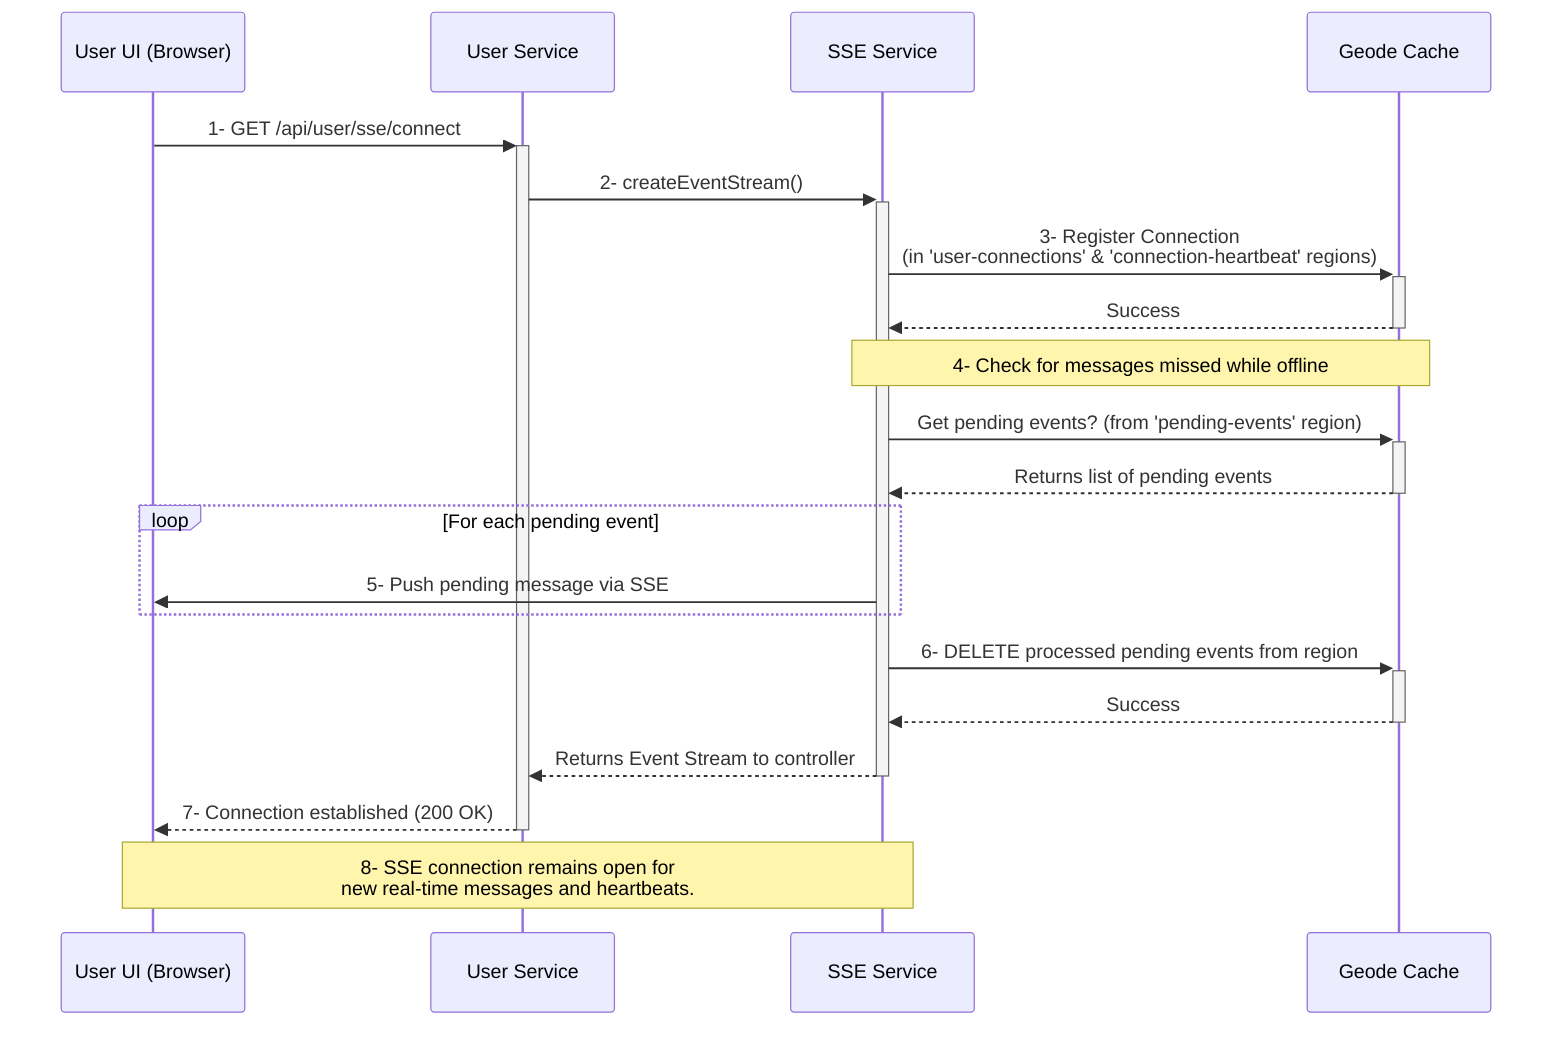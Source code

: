 sequenceDiagram
    participant UserUI as User UI (Browser)
    participant UserSvc as User Service
    participant SseSvc as SSE Service
    participant Geode as Geode Cache
    
    UserUI->>+UserSvc: 1- GET /api/user/sse/connect
    UserSvc->>+SseSvc: 2- createEventStream()
    SseSvc->>+Geode: 3- Register Connection<br/>(in 'user-connections' & 'connection-heartbeat' regions)
    Geode-->>-SseSvc: Success
    
    Note over SseSvc, Geode: 4- Check for messages missed while offline
    SseSvc->>+Geode: Get pending events? (from 'pending-events' region)
    Geode-->>-SseSvc: Returns list of pending events
    
    loop For each pending event
        SseSvc->>UserUI: 5- Push pending message via SSE
    end
    
    SseSvc->>+Geode: 6- DELETE processed pending events from region
    Geode-->>-SseSvc: Success
    SseSvc-->>-UserSvc: Returns Event Stream to controller
    UserSvc-->>-UserUI: 7- Connection established (200 OK)
    
    Note over UserUI, SseSvc: 8- SSE connection remains open for<br/>new real-time messages and heartbeats.